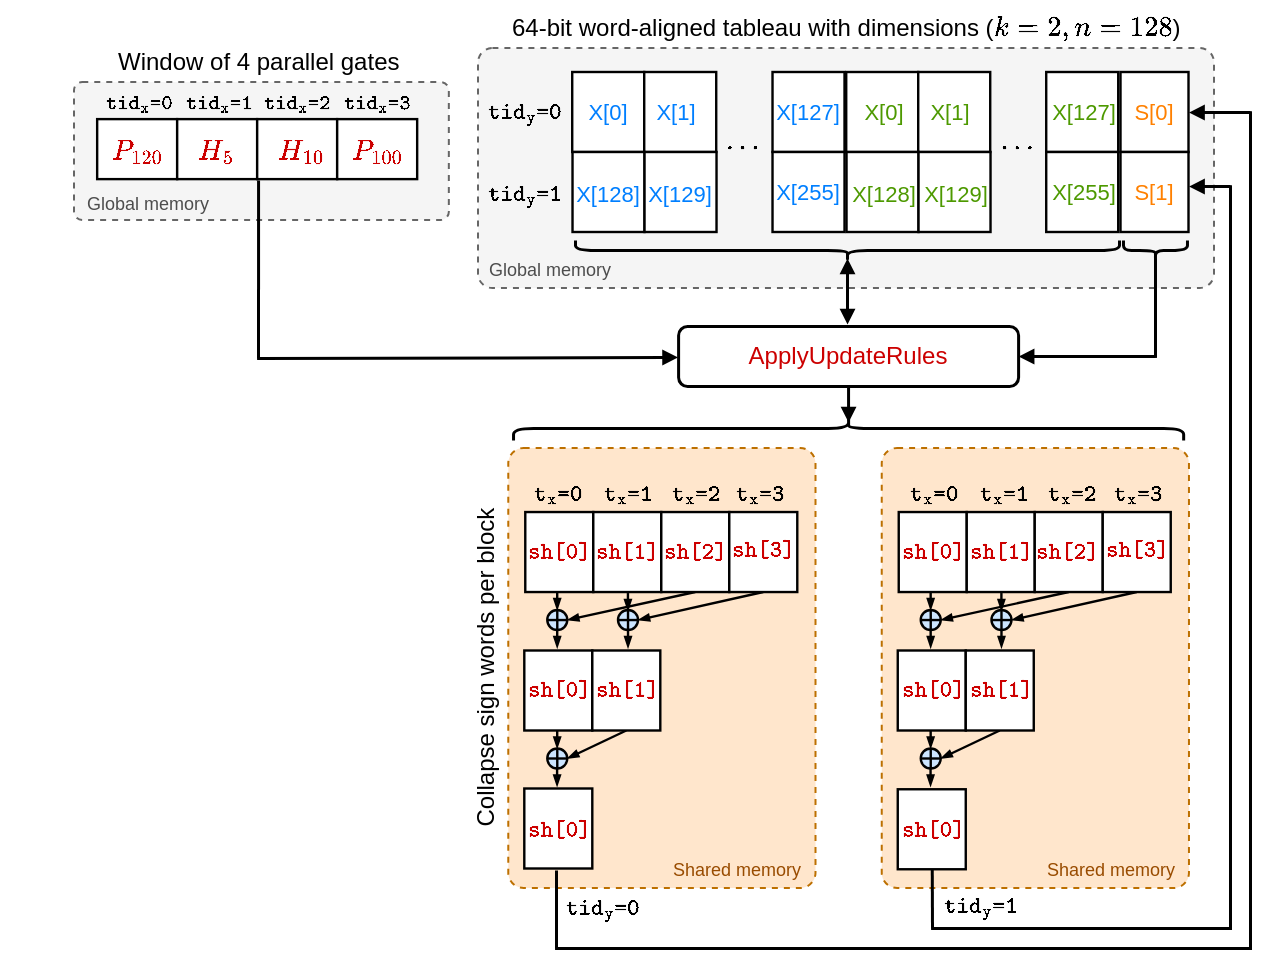 <mxfile version="24.4.0" type="device">
  <diagram name="Page-1" id="bZBsJEEv_NVjQFhtzkVJ">
    <mxGraphModel dx="1833" dy="455" grid="1" gridSize="10" guides="1" tooltips="1" connect="1" arrows="1" fold="1" page="1" pageScale="1" pageWidth="850" pageHeight="1100" math="1" shadow="0">
      <root>
        <mxCell id="0" />
        <mxCell id="1" parent="0" />
        <mxCell id="4g6r8dvRK6a94_yx4DHO-162" value="" style="rounded=1;whiteSpace=wrap;html=1;arcSize=5;dashed=1;fillColor=#ffe6cc;strokeColor=#BD7000;strokeWidth=1;movable=1;resizable=1;rotatable=1;deletable=1;editable=1;locked=0;connectable=1;" parent="1" vertex="1">
          <mxGeometry x="-530.86" y="300" width="153.61" height="220" as="geometry" />
        </mxCell>
        <mxCell id="KUyBQeICQTxNZvnN68rY-343" value="" style="rounded=1;whiteSpace=wrap;html=1;arcSize=5;dashed=1;fillColor=#ffe6cc;strokeColor=#BD7000;strokeWidth=1;movable=1;resizable=1;rotatable=1;deletable=1;editable=1;locked=0;connectable=1;" parent="1" vertex="1">
          <mxGeometry x="-344.13" y="300" width="153.61" height="220" as="geometry" />
        </mxCell>
        <mxCell id="4g6r8dvRK6a94_yx4DHO-145" value="" style="rounded=1;whiteSpace=wrap;html=1;arcSize=6;dashed=1;fillColor=#f5f5f5;fontColor=#333333;strokeColor=#666666;strokeWidth=1;movable=1;resizable=1;rotatable=1;deletable=1;editable=1;locked=0;connectable=1;" parent="1" vertex="1">
          <mxGeometry x="-546" y="100" width="368" height="120" as="geometry" />
        </mxCell>
        <mxCell id="4g6r8dvRK6a94_yx4DHO-34" value="" style="rounded=0;whiteSpace=wrap;html=1;direction=south;strokeWidth=1.2;" parent="1" vertex="1">
          <mxGeometry x="-224.75" y="112.0" width="34" height="40" as="geometry" />
        </mxCell>
        <mxCell id="4g6r8dvRK6a94_yx4DHO-36" value="" style="rounded=0;whiteSpace=wrap;html=1;direction=south;movable=1;resizable=1;rotatable=1;deletable=1;editable=1;locked=0;connectable=1;strokeWidth=1.2;" parent="1" vertex="1">
          <mxGeometry x="-498.89" y="112" width="36" height="40" as="geometry" />
        </mxCell>
        <mxCell id="4g6r8dvRK6a94_yx4DHO-38" value="" style="rounded=0;whiteSpace=wrap;html=1;direction=south;movable=1;resizable=1;rotatable=1;deletable=1;editable=1;locked=0;connectable=1;strokeWidth=1.2;" parent="1" vertex="1">
          <mxGeometry x="-462.89" y="112" width="36" height="40" as="geometry" />
        </mxCell>
        <mxCell id="4g6r8dvRK6a94_yx4DHO-50" value="" style="rounded=0;whiteSpace=wrap;html=1;direction=south;movable=1;resizable=1;rotatable=1;deletable=1;editable=1;locked=0;connectable=1;strokeWidth=1.2;" parent="1" vertex="1">
          <mxGeometry x="-398.74" y="112" width="36" height="40" as="geometry" />
        </mxCell>
        <mxCell id="4g6r8dvRK6a94_yx4DHO-108" value="" style="endArrow=blockThin;html=1;rounded=0;exitX=1;exitY=0.5;exitDx=0;exitDy=0;endSize=3;entryX=1;entryY=0.5;entryDx=0;entryDy=0;endFill=1;strokeWidth=1.2;" parent="1" source="KUyBQeICQTxNZvnN68rY-333" target="4g6r8dvRK6a94_yx4DHO-110" edge="1">
          <mxGeometry width="50" height="50" relative="1" as="geometry">
            <mxPoint x="-419.985" y="372.02" as="sourcePoint" />
            <mxPoint x="-504.86" y="390.02" as="targetPoint" />
          </mxGeometry>
        </mxCell>
        <mxCell id="4g6r8dvRK6a94_yx4DHO-110" value="" style="shape=orEllipse;perimeter=ellipsePerimeter;whiteSpace=wrap;html=1;backgroundOutline=1;fontColor=#666666;fillColor=#CCE5FF;strokeWidth=1.2;" parent="1" vertex="1">
          <mxGeometry x="-511.36" y="381.02" width="10" height="10" as="geometry" />
        </mxCell>
        <mxCell id="4g6r8dvRK6a94_yx4DHO-118" value="&lt;span style=&quot;color: rgb(0, 0, 0); font-family: Helvetica; font-size: 12px; font-style: normal; font-variant-ligatures: normal; font-variant-caps: normal; letter-spacing: normal; orphans: 2; text-align: center; text-indent: 0px; text-transform: none; widows: 2; word-spacing: 0px; -webkit-text-stroke-width: 0px; white-space: normal; text-decoration-thickness: initial; text-decoration-style: initial; text-decoration-color: initial; float: none; display: inline !important;&quot;&gt;64-bit word-aligned tableau with dimensions (\(k = 2, n = 128\))&lt;/span&gt;" style="text;whiteSpace=wrap;html=1;fontSize=12;fontStyle=0;fillColor=none;labelBackgroundColor=none;" parent="1" vertex="1">
          <mxGeometry x="-530.86" y="76" width="350.86" height="24" as="geometry" />
        </mxCell>
        <mxCell id="4g6r8dvRK6a94_yx4DHO-143" value="" style="endArrow=block;html=1;rounded=0;entryX=0.5;entryY=0;entryDx=0;entryDy=0;exitX=1;exitY=1;exitDx=0;exitDy=0;startArrow=block;startFill=1;strokeWidth=1.5;endSize=4;startSize=4;endFill=1;strokeColor=#000000;" parent="1" edge="1">
          <mxGeometry width="50" height="50" relative="1" as="geometry">
            <mxPoint x="-361.49" y="205" as="sourcePoint" />
            <mxPoint x="-361.49" y="238" as="targetPoint" />
          </mxGeometry>
        </mxCell>
        <mxCell id="4g6r8dvRK6a94_yx4DHO-155" value="" style="rounded=1;whiteSpace=wrap;html=1;arcSize=6;dashed=1;fillColor=#f5f5f5;fontColor=#333333;strokeColor=#666666;strokeWidth=1;movable=1;resizable=1;rotatable=1;deletable=1;editable=1;locked=0;connectable=1;" parent="1" vertex="1">
          <mxGeometry x="-748" y="117" width="187.42" height="69" as="geometry" />
        </mxCell>
        <mxCell id="4g6r8dvRK6a94_yx4DHO-156" value="" style="endArrow=block;html=1;rounded=0;entryX=0;entryY=0.5;entryDx=0;entryDy=0;strokeWidth=1.5;endSize=4;startSize=4;endFill=1;strokeColor=#000000;" parent="1" edge="1">
          <mxGeometry width="50" height="50" relative="1" as="geometry">
            <mxPoint x="-656.7" y="255" as="sourcePoint" />
            <mxPoint x="-446.2" y="254.5" as="targetPoint" />
          </mxGeometry>
        </mxCell>
        <mxCell id="4g6r8dvRK6a94_yx4DHO-163" value="" style="endArrow=block;html=1;rounded=0;strokeWidth=1.5;endSize=4;strokeColor=#000000;startSize=4;endFill=1;" parent="1" edge="1">
          <mxGeometry width="50" height="50" relative="1" as="geometry">
            <mxPoint x="-360.97" y="269" as="sourcePoint" />
            <mxPoint x="-360.97" y="287" as="targetPoint" />
          </mxGeometry>
        </mxCell>
        <mxCell id="4g6r8dvRK6a94_yx4DHO-165" value="" style="endArrow=blockThin;html=1;rounded=0;exitX=1;exitY=0.5;exitDx=0;exitDy=0;endSize=3;entryX=1;entryY=0.5;entryDx=0;entryDy=0;endFill=1;strokeWidth=1.2;" parent="1" source="KUyBQeICQTxNZvnN68rY-334" target="4g6r8dvRK6a94_yx4DHO-166" edge="1">
          <mxGeometry width="50" height="50" relative="1" as="geometry">
            <mxPoint x="-384.74" y="372.02" as="sourcePoint" />
            <mxPoint x="-469.49" y="390.02" as="targetPoint" />
          </mxGeometry>
        </mxCell>
        <mxCell id="4g6r8dvRK6a94_yx4DHO-166" value="" style="shape=orEllipse;perimeter=ellipsePerimeter;whiteSpace=wrap;html=1;backgroundOutline=1;fillColor=#CCE5FF;strokeWidth=1.2;" parent="1" vertex="1">
          <mxGeometry x="-475.99" y="381.02" width="10" height="10" as="geometry" />
        </mxCell>
        <mxCell id="4g6r8dvRK6a94_yx4DHO-179" value="" style="endArrow=blockThin;html=1;rounded=0;exitX=0.5;exitY=1;exitDx=0;exitDy=0;endSize=3;endFill=1;strokeWidth=1.2;" parent="1" edge="1">
          <mxGeometry width="50" height="50" relative="1" as="geometry">
            <mxPoint x="-506.4" y="391.02" as="sourcePoint" />
            <mxPoint x="-506.4" y="400.02" as="targetPoint" />
          </mxGeometry>
        </mxCell>
        <mxCell id="4g6r8dvRK6a94_yx4DHO-180" value="" style="endArrow=blockThin;html=1;rounded=0;exitX=0.5;exitY=1;exitDx=0;exitDy=0;endSize=3;endFill=1;strokeWidth=1.2;" parent="1" edge="1">
          <mxGeometry width="50" height="50" relative="1" as="geometry">
            <mxPoint x="-470.99" y="391.02" as="sourcePoint" />
            <mxPoint x="-470.99" y="400.02" as="targetPoint" />
          </mxGeometry>
        </mxCell>
        <mxCell id="4g6r8dvRK6a94_yx4DHO-184" value="" style="endArrow=blockThin;html=1;rounded=0;exitX=0.5;exitY=1;exitDx=0;exitDy=0;endSize=3;endFill=1;strokeWidth=1.2;" parent="1" edge="1">
          <mxGeometry width="50" height="50" relative="1" as="geometry">
            <mxPoint x="-506.4" y="372.02" as="sourcePoint" />
            <mxPoint x="-506.4" y="381.02" as="targetPoint" />
          </mxGeometry>
        </mxCell>
        <mxCell id="4g6r8dvRK6a94_yx4DHO-185" value="" style="endArrow=blockThin;html=1;rounded=0;exitX=0.5;exitY=1;exitDx=0;exitDy=0;endSize=3;endFill=1;strokeWidth=1.2;" parent="1" edge="1">
          <mxGeometry width="50" height="50" relative="1" as="geometry">
            <mxPoint x="-471.03" y="372.52" as="sourcePoint" />
            <mxPoint x="-471.03" y="381.52" as="targetPoint" />
          </mxGeometry>
        </mxCell>
        <mxCell id="4g6r8dvRK6a94_yx4DHO-186" value="" style="endArrow=blockThin;html=1;rounded=0;exitX=0.5;exitY=1;exitDx=0;exitDy=0;endSize=3;endFill=1;strokeWidth=1.2;" parent="1" edge="1">
          <mxGeometry width="50" height="50" relative="1" as="geometry">
            <mxPoint x="-506.4" y="441.25" as="sourcePoint" />
            <mxPoint x="-506.4" y="450.25" as="targetPoint" />
          </mxGeometry>
        </mxCell>
        <mxCell id="4g6r8dvRK6a94_yx4DHO-187" value="" style="shape=orEllipse;perimeter=ellipsePerimeter;whiteSpace=wrap;html=1;backgroundOutline=1;fontColor=#666666;fillColor=#CCE5FF;strokeWidth=1.2;" parent="1" vertex="1">
          <mxGeometry x="-511.36" y="450.25" width="10" height="10" as="geometry" />
        </mxCell>
        <mxCell id="4g6r8dvRK6a94_yx4DHO-189" value="" style="endArrow=blockThin;html=1;rounded=0;exitX=1;exitY=0.5;exitDx=0;exitDy=0;endSize=3;entryX=1;entryY=0.5;entryDx=0;entryDy=0;endFill=1;strokeWidth=1.2;" parent="1" source="KUyBQeICQTxNZvnN68rY-338" target="4g6r8dvRK6a94_yx4DHO-187" edge="1">
          <mxGeometry width="50" height="50" relative="1" as="geometry">
            <mxPoint x="-462.86" y="441.25" as="sourcePoint" />
            <mxPoint x="-464.15" y="450.75" as="targetPoint" />
          </mxGeometry>
        </mxCell>
        <mxCell id="4g6r8dvRK6a94_yx4DHO-192" value="" style="endArrow=blockThin;html=1;rounded=0;exitX=0.5;exitY=1;exitDx=0;exitDy=0;endSize=3;endFill=1;strokeWidth=1.2;" parent="1" edge="1">
          <mxGeometry width="50" height="50" relative="1" as="geometry">
            <mxPoint x="-506.45" y="460.25" as="sourcePoint" />
            <mxPoint x="-506.45" y="469.25" as="targetPoint" />
          </mxGeometry>
        </mxCell>
        <mxCell id="4g6r8dvRK6a94_yx4DHO-197" value="" style="endArrow=none;html=1;rounded=0;strokeWidth=1.5;endSize=3;strokeColor=#000000;endFill=0;" parent="1" edge="1">
          <mxGeometry width="50" height="50" relative="1" as="geometry">
            <mxPoint x="-207.5" y="205" as="sourcePoint" />
            <mxPoint x="-207.5" y="254.7" as="targetPoint" />
          </mxGeometry>
        </mxCell>
        <mxCell id="4g6r8dvRK6a94_yx4DHO-201" value="" style="endArrow=block;html=1;rounded=0;entryX=1;entryY=0.5;entryDx=0;entryDy=0;strokeWidth=1.5;endSize=4;startSize=4;endFill=1;strokeColor=#000000;" parent="1" target="4g6r8dvRK6a94_yx4DHO-84" edge="1">
          <mxGeometry width="50" height="50" relative="1" as="geometry">
            <mxPoint x="-207.5" y="254" as="sourcePoint" />
            <mxPoint x="-181.2" y="260.13" as="targetPoint" />
          </mxGeometry>
        </mxCell>
        <mxCell id="4g6r8dvRK6a94_yx4DHO-205" value="&lt;span style=&quot;color: rgb(0, 0, 0); font-family: Helvetica; font-size: 12px; font-style: normal; font-variant-ligatures: normal; font-variant-caps: normal; letter-spacing: normal; orphans: 2; text-align: center; text-indent: 0px; text-transform: none; widows: 2; word-spacing: 0px; -webkit-text-stroke-width: 0px; white-space: normal; text-decoration-thickness: initial; text-decoration-style: initial; text-decoration-color: initial; float: none; display: inline !important;&quot;&gt;Window of 4 parallel gates&lt;/span&gt;" style="text;whiteSpace=wrap;html=1;fontSize=12;fontStyle=0;fillColor=none;" parent="1" vertex="1">
          <mxGeometry x="-727.92" y="93" width="151.5" height="24" as="geometry" />
        </mxCell>
        <mxCell id="4g6r8dvRK6a94_yx4DHO-207" value="" style="endArrow=none;html=1;rounded=0;strokeWidth=1.5;endSize=3;strokeColor=#000000;endFill=0;" parent="1" edge="1">
          <mxGeometry width="50" height="50" relative="1" as="geometry">
            <mxPoint x="-655.96" y="166" as="sourcePoint" />
            <mxPoint x="-656" y="255" as="targetPoint" />
          </mxGeometry>
        </mxCell>
        <mxCell id="4g6r8dvRK6a94_yx4DHO-208" value="&lt;span style=&quot;color: rgb(0, 0, 0); font-family: Helvetica; font-size: 12px; font-style: normal; font-variant-ligatures: normal; font-variant-caps: normal; letter-spacing: normal; orphans: 2; text-align: center; text-indent: 0px; text-transform: none; widows: 2; word-spacing: 0px; -webkit-text-stroke-width: 0px; white-space: normal; text-decoration-thickness: initial; text-decoration-style: initial; text-decoration-color: initial; float: none; display: inline !important;&quot;&gt;Collapse sign words per block&lt;/span&gt;" style="text;whiteSpace=wrap;html=1;fontSize=12;fontStyle=0;rotation=-90;fillColor=none;labelBackgroundColor=none;" parent="1" vertex="1">
          <mxGeometry x="-617.96" y="391.02" width="162.2" height="39" as="geometry" />
        </mxCell>
        <mxCell id="4g6r8dvRK6a94_yx4DHO-84" value="ApplyUpdateRules" style="rounded=1;whiteSpace=wrap;html=1;fillColor=none;strokeColor=#000000;strokeWidth=1.5;fontColor=#CC0000;gradientColor=none;" parent="1" vertex="1">
          <mxGeometry x="-445.95" y="239" width="170" height="30" as="geometry" />
        </mxCell>
        <mxCell id="KUyBQeICQTxNZvnN68rY-236" value="" style="shape=curlyBracket;whiteSpace=wrap;html=1;rounded=1;flipH=1;labelPosition=right;verticalLabelPosition=middle;align=left;verticalAlign=middle;rotation=90;strokeWidth=1.5;" parent="1" vertex="1">
          <mxGeometry x="-366.5" y="64.99" width="10" height="272" as="geometry" />
        </mxCell>
        <mxCell id="KUyBQeICQTxNZvnN68rY-237" value="" style="shape=curlyBracket;whiteSpace=wrap;html=1;rounded=1;flipH=1;labelPosition=right;verticalLabelPosition=middle;align=left;verticalAlign=middle;rotation=90;strokeWidth=1.5;" parent="1" vertex="1">
          <mxGeometry x="-212.51" y="185" width="10" height="32" as="geometry" />
        </mxCell>
        <mxCell id="KUyBQeICQTxNZvnN68rY-239" value="" style="shape=curlyBracket;whiteSpace=wrap;html=1;rounded=1;flipH=1;labelPosition=right;verticalLabelPosition=middle;align=left;verticalAlign=middle;rotation=-90;strokeWidth=1.5;" parent="1" vertex="1">
          <mxGeometry x="-366.89" y="122.5" width="11.88" height="335.06" as="geometry" />
        </mxCell>
        <mxCell id="KUyBQeICQTxNZvnN68rY-245" value="" style="endArrow=none;html=1;rounded=0;strokeWidth=1.5;endSize=4;strokeColor=#000000;startSize=4;endFill=0;" parent="1" edge="1">
          <mxGeometry width="50" height="50" relative="1" as="geometry">
            <mxPoint x="-507.0" y="511" as="sourcePoint" />
            <mxPoint x="-507" y="550" as="targetPoint" />
          </mxGeometry>
        </mxCell>
        <mxCell id="KUyBQeICQTxNZvnN68rY-248" value="" style="rounded=0;whiteSpace=wrap;html=1;direction=south;fillColor=#FFFFFF;strokeColor=#000000;strokeWidth=1.2;" parent="1" vertex="1">
          <mxGeometry x="-736.42" y="135.56" width="40" height="30" as="geometry" />
        </mxCell>
        <mxCell id="KUyBQeICQTxNZvnN68rY-249" value="$$P_{120}$$" style="text;html=1;align=center;verticalAlign=middle;whiteSpace=wrap;rounded=0;direction=south;fillColor=none;movable=1;resizable=1;rotatable=1;deletable=1;editable=1;locked=0;connectable=1;fontColor=#CC0000;" parent="1" vertex="1">
          <mxGeometry x="-726.05" y="141.81" width="19.25" height="17.5" as="geometry" />
        </mxCell>
        <mxCell id="KUyBQeICQTxNZvnN68rY-264" value="" style="rounded=0;whiteSpace=wrap;html=1;direction=south;movable=1;resizable=1;rotatable=1;deletable=1;editable=1;locked=0;connectable=1;strokeWidth=1.2;" parent="1" vertex="1">
          <mxGeometry x="-361.89" y="112" width="36" height="40" as="geometry" />
        </mxCell>
        <mxCell id="KUyBQeICQTxNZvnN68rY-265" value="" style="rounded=0;whiteSpace=wrap;html=1;direction=south;movable=1;resizable=1;rotatable=1;deletable=1;editable=1;locked=0;connectable=1;strokeWidth=1.2;" parent="1" vertex="1">
          <mxGeometry x="-325.89" y="112" width="36" height="40" as="geometry" />
        </mxCell>
        <mxCell id="KUyBQeICQTxNZvnN68rY-267" value="" style="rounded=0;whiteSpace=wrap;html=1;direction=south;movable=1;resizable=1;rotatable=1;deletable=1;editable=1;locked=0;connectable=1;strokeWidth=1.2;" parent="1" vertex="1">
          <mxGeometry x="-261.89" y="112" width="36" height="40" as="geometry" />
        </mxCell>
        <mxCell id="4g6r8dvRK6a94_yx4DHO-35" value="S[0]" style="text;html=1;align=center;verticalAlign=middle;whiteSpace=wrap;rounded=0;fontColor=#FF8000;direction=south;movable=1;resizable=1;rotatable=1;deletable=1;editable=1;locked=0;connectable=1;fontSize=11;fontStyle=0" parent="1" vertex="1">
          <mxGeometry x="-218.91" y="125.37" width="22.33" height="13.25" as="geometry" />
        </mxCell>
        <mxCell id="4g6r8dvRK6a94_yx4DHO-37" value="X[0]" style="text;html=1;align=center;verticalAlign=middle;whiteSpace=wrap;rounded=0;fontColor=#007FFF;direction=south;movable=1;resizable=1;rotatable=1;deletable=1;editable=1;locked=0;connectable=1;fontSize=11;fontStyle=0" parent="1" vertex="1">
          <mxGeometry x="-493.9" y="124.63" width="26.03" height="15.52" as="geometry" />
        </mxCell>
        <mxCell id="4g6r8dvRK6a94_yx4DHO-39" value="X[1]" style="text;html=1;align=center;verticalAlign=middle;whiteSpace=wrap;rounded=0;fontColor=#007FFF;direction=south;movable=1;resizable=1;rotatable=1;deletable=1;editable=1;locked=0;connectable=1;fontSize=11;fontStyle=0" parent="1" vertex="1">
          <mxGeometry x="-461.06" y="123.47" width="27.88" height="17.05" as="geometry" />
        </mxCell>
        <mxCell id="4g6r8dvRK6a94_yx4DHO-51" value="X[127]" style="text;html=1;align=center;verticalAlign=middle;whiteSpace=wrap;rounded=0;fontColor=#007FFF;direction=south;movable=1;resizable=1;rotatable=1;deletable=1;editable=1;locked=0;connectable=1;fontSize=11;fontStyle=0" parent="1" vertex="1">
          <mxGeometry x="-392.76" y="123.86" width="24.02" height="17.05" as="geometry" />
        </mxCell>
        <mxCell id="KUyBQeICQTxNZvnN68rY-313" value="" style="rounded=0;whiteSpace=wrap;html=1;direction=south;strokeWidth=1.2;" parent="1" vertex="1">
          <mxGeometry x="-224.75" y="152.0" width="34" height="40" as="geometry" />
        </mxCell>
        <mxCell id="KUyBQeICQTxNZvnN68rY-314" value="" style="rounded=0;whiteSpace=wrap;html=1;direction=south;movable=1;resizable=1;rotatable=1;deletable=1;editable=1;locked=0;connectable=1;strokeWidth=1.2;" parent="1" vertex="1">
          <mxGeometry x="-498.74" y="152" width="36" height="40" as="geometry" />
        </mxCell>
        <mxCell id="KUyBQeICQTxNZvnN68rY-315" value="" style="rounded=0;whiteSpace=wrap;html=1;direction=south;movable=1;resizable=1;rotatable=1;deletable=1;editable=1;locked=0;connectable=1;strokeWidth=1.2;" parent="1" vertex="1">
          <mxGeometry x="-462.74" y="152" width="36" height="40" as="geometry" />
        </mxCell>
        <mxCell id="KUyBQeICQTxNZvnN68rY-317" value="" style="rounded=0;whiteSpace=wrap;html=1;direction=south;movable=1;resizable=1;rotatable=1;deletable=1;editable=1;locked=0;connectable=1;strokeWidth=1.2;" parent="1" vertex="1">
          <mxGeometry x="-398.74" y="152" width="36" height="40" as="geometry" />
        </mxCell>
        <mxCell id="KUyBQeICQTxNZvnN68rY-318" value="" style="rounded=0;whiteSpace=wrap;html=1;direction=south;movable=1;resizable=1;rotatable=1;deletable=1;editable=1;locked=0;connectable=1;strokeWidth=1.2;" parent="1" vertex="1">
          <mxGeometry x="-361.74" y="152" width="36" height="40" as="geometry" />
        </mxCell>
        <mxCell id="KUyBQeICQTxNZvnN68rY-319" value="" style="rounded=0;whiteSpace=wrap;html=1;direction=south;movable=1;resizable=1;rotatable=1;deletable=1;editable=1;locked=0;connectable=1;strokeWidth=1.2;" parent="1" vertex="1">
          <mxGeometry x="-325.74" y="152" width="36" height="40" as="geometry" />
        </mxCell>
        <mxCell id="KUyBQeICQTxNZvnN68rY-321" value="" style="rounded=0;whiteSpace=wrap;html=1;direction=south;movable=1;resizable=1;rotatable=1;deletable=1;editable=1;locked=0;connectable=1;strokeWidth=1.2;" parent="1" vertex="1">
          <mxGeometry x="-261.89" y="152" width="36" height="40" as="geometry" />
        </mxCell>
        <mxCell id="KUyBQeICQTxNZvnN68rY-322" value="S[1]" style="text;html=1;align=center;verticalAlign=middle;whiteSpace=wrap;rounded=0;fontColor=#FF8000;direction=south;movable=1;resizable=1;rotatable=1;deletable=1;editable=1;locked=0;connectable=1;fontSize=11;fontStyle=0" parent="1" vertex="1">
          <mxGeometry x="-218.67" y="165.23" width="22.33" height="13.25" as="geometry" />
        </mxCell>
        <mxCell id="KUyBQeICQTxNZvnN68rY-323" value="X[128]" style="text;html=1;align=center;verticalAlign=middle;whiteSpace=wrap;rounded=0;fontColor=#007FFF;direction=south;movable=1;resizable=1;rotatable=1;deletable=1;editable=1;locked=0;connectable=1;fontSize=11;fontStyle=0" parent="1" vertex="1">
          <mxGeometry x="-494.04" y="165.72" width="26.03" height="15.52" as="geometry" />
        </mxCell>
        <mxCell id="KUyBQeICQTxNZvnN68rY-324" value="X[129]" style="text;html=1;align=center;verticalAlign=middle;whiteSpace=wrap;rounded=0;fontColor=#007FFF;direction=south;movable=1;resizable=1;rotatable=1;deletable=1;editable=1;locked=0;connectable=1;fontSize=11;fontStyle=0" parent="1" vertex="1">
          <mxGeometry x="-458.81" y="164.56" width="27.88" height="17.05" as="geometry" />
        </mxCell>
        <mxCell id="KUyBQeICQTxNZvnN68rY-328" value="X[255]" style="text;html=1;align=center;verticalAlign=middle;whiteSpace=wrap;rounded=0;fontColor=#007FFF;direction=south;movable=1;resizable=1;rotatable=1;deletable=1;editable=1;locked=0;connectable=1;fontSize=11;fontStyle=0" parent="1" vertex="1">
          <mxGeometry x="-392.52" y="163.47" width="24.02" height="17.05" as="geometry" />
        </mxCell>
        <mxCell id="KUyBQeICQTxNZvnN68rY-331" value="" style="rounded=0;whiteSpace=wrap;html=1;direction=south;movable=1;resizable=1;rotatable=1;deletable=1;editable=1;locked=0;connectable=1;strokeWidth=1.2;" parent="1" vertex="1">
          <mxGeometry x="-522.36" y="332.02" width="34" height="40" as="geometry" />
        </mxCell>
        <mxCell id="KUyBQeICQTxNZvnN68rY-332" value="" style="rounded=0;whiteSpace=wrap;html=1;direction=south;movable=1;resizable=1;rotatable=1;deletable=1;editable=1;locked=0;connectable=1;strokeWidth=1.2;" parent="1" vertex="1">
          <mxGeometry x="-488.36" y="332.02" width="34" height="40" as="geometry" />
        </mxCell>
        <mxCell id="KUyBQeICQTxNZvnN68rY-333" value="" style="rounded=0;whiteSpace=wrap;html=1;direction=south;movable=1;resizable=1;rotatable=1;deletable=1;editable=1;locked=0;connectable=1;strokeWidth=1.2;" parent="1" vertex="1">
          <mxGeometry x="-454.36" y="332.02" width="34" height="40" as="geometry" />
        </mxCell>
        <mxCell id="KUyBQeICQTxNZvnN68rY-334" value="" style="rounded=0;whiteSpace=wrap;html=1;direction=south;movable=1;resizable=1;rotatable=1;deletable=1;editable=1;locked=0;connectable=1;strokeWidth=1.2;" parent="1" vertex="1">
          <mxGeometry x="-420.36" y="332.02" width="34" height="40" as="geometry" />
        </mxCell>
        <mxCell id="4g6r8dvRK6a94_yx4DHO-99" value="$$\texttt{sh[0]}$$" style="text;html=1;align=center;verticalAlign=middle;whiteSpace=wrap;rounded=0;direction=south;fillColor=none;movable=1;resizable=1;rotatable=1;deletable=1;editable=1;locked=0;connectable=1;fontColor=#CC0000;fontSize=10;" parent="1" vertex="1">
          <mxGeometry x="-519.69" y="344.26" width="30.02" height="15.74" as="geometry" />
        </mxCell>
        <mxCell id="KUyBQeICQTxNZvnN68rY-337" value="" style="rounded=0;whiteSpace=wrap;html=1;direction=south;movable=1;resizable=1;rotatable=1;deletable=1;editable=1;locked=0;connectable=1;strokeWidth=1.2;" parent="1" vertex="1">
          <mxGeometry x="-522.85" y="401.25" width="34" height="40" as="geometry" />
        </mxCell>
        <mxCell id="KUyBQeICQTxNZvnN68rY-338" value="" style="rounded=0;whiteSpace=wrap;html=1;direction=south;movable=1;resizable=1;rotatable=1;deletable=1;editable=1;locked=0;connectable=1;strokeWidth=1.2;" parent="1" vertex="1">
          <mxGeometry x="-488.85" y="401.25" width="34" height="40" as="geometry" />
        </mxCell>
        <mxCell id="KUyBQeICQTxNZvnN68rY-341" value="" style="rounded=0;whiteSpace=wrap;html=1;direction=south;movable=1;resizable=1;rotatable=1;deletable=1;editable=1;locked=0;connectable=1;strokeWidth=1.2;" parent="1" vertex="1">
          <mxGeometry x="-522.85" y="470.25" width="34" height="40" as="geometry" />
        </mxCell>
        <mxCell id="KUyBQeICQTxNZvnN68rY-344" value="" style="endArrow=blockThin;html=1;rounded=0;exitX=1;exitY=0.5;exitDx=0;exitDy=0;endSize=3;entryX=1;entryY=0.5;entryDx=0;entryDy=0;endFill=1;strokeWidth=1.2;" parent="1" source="KUyBQeICQTxNZvnN68rY-361" target="KUyBQeICQTxNZvnN68rY-345" edge="1">
          <mxGeometry width="50" height="50" relative="1" as="geometry">
            <mxPoint x="-233.255" y="372.02" as="sourcePoint" />
            <mxPoint x="-318.13" y="390.02" as="targetPoint" />
          </mxGeometry>
        </mxCell>
        <mxCell id="KUyBQeICQTxNZvnN68rY-345" value="" style="shape=orEllipse;perimeter=ellipsePerimeter;whiteSpace=wrap;html=1;backgroundOutline=1;fontColor=#666666;fillColor=#CCE5FF;strokeWidth=1.2;" parent="1" vertex="1">
          <mxGeometry x="-324.63" y="381.02" width="10" height="10" as="geometry" />
        </mxCell>
        <mxCell id="KUyBQeICQTxNZvnN68rY-346" value="" style="endArrow=blockThin;html=1;rounded=0;exitX=1;exitY=0.5;exitDx=0;exitDy=0;endSize=3;entryX=1;entryY=0.5;entryDx=0;entryDy=0;endFill=1;strokeWidth=1.2;" parent="1" source="KUyBQeICQTxNZvnN68rY-362" target="KUyBQeICQTxNZvnN68rY-347" edge="1">
          <mxGeometry width="50" height="50" relative="1" as="geometry">
            <mxPoint x="-198.01" y="372.02" as="sourcePoint" />
            <mxPoint x="-282.76" y="390.02" as="targetPoint" />
          </mxGeometry>
        </mxCell>
        <mxCell id="KUyBQeICQTxNZvnN68rY-347" value="" style="shape=orEllipse;perimeter=ellipsePerimeter;whiteSpace=wrap;html=1;backgroundOutline=1;fillColor=#CCE5FF;strokeWidth=1.2;" parent="1" vertex="1">
          <mxGeometry x="-289.26" y="381.02" width="10" height="10" as="geometry" />
        </mxCell>
        <mxCell id="KUyBQeICQTxNZvnN68rY-348" value="" style="endArrow=blockThin;html=1;rounded=0;exitX=0.5;exitY=1;exitDx=0;exitDy=0;endSize=3;endFill=1;strokeWidth=1.2;" parent="1" edge="1">
          <mxGeometry width="50" height="50" relative="1" as="geometry">
            <mxPoint x="-319.67" y="391.02" as="sourcePoint" />
            <mxPoint x="-319.67" y="400.02" as="targetPoint" />
          </mxGeometry>
        </mxCell>
        <mxCell id="KUyBQeICQTxNZvnN68rY-349" value="" style="endArrow=blockThin;html=1;rounded=0;exitX=0.5;exitY=1;exitDx=0;exitDy=0;endSize=3;endFill=1;strokeWidth=1.2;" parent="1" edge="1">
          <mxGeometry width="50" height="50" relative="1" as="geometry">
            <mxPoint x="-284.26" y="391.02" as="sourcePoint" />
            <mxPoint x="-284.26" y="400.02" as="targetPoint" />
          </mxGeometry>
        </mxCell>
        <mxCell id="KUyBQeICQTxNZvnN68rY-350" value="" style="endArrow=blockThin;html=1;rounded=0;exitX=0.5;exitY=1;exitDx=0;exitDy=0;endSize=3;endFill=1;strokeWidth=1.2;" parent="1" edge="1">
          <mxGeometry width="50" height="50" relative="1" as="geometry">
            <mxPoint x="-319.67" y="372.02" as="sourcePoint" />
            <mxPoint x="-319.67" y="381.02" as="targetPoint" />
          </mxGeometry>
        </mxCell>
        <mxCell id="KUyBQeICQTxNZvnN68rY-351" value="" style="endArrow=blockThin;html=1;rounded=0;exitX=0.5;exitY=1;exitDx=0;exitDy=0;endSize=3;endFill=1;strokeWidth=1.2;" parent="1" edge="1">
          <mxGeometry width="50" height="50" relative="1" as="geometry">
            <mxPoint x="-284.3" y="372.52" as="sourcePoint" />
            <mxPoint x="-284.3" y="381.52" as="targetPoint" />
          </mxGeometry>
        </mxCell>
        <mxCell id="KUyBQeICQTxNZvnN68rY-352" value="" style="endArrow=blockThin;html=1;rounded=0;exitX=0.5;exitY=1;exitDx=0;exitDy=0;endSize=3;endFill=1;strokeWidth=1.2;" parent="1" edge="1">
          <mxGeometry width="50" height="50" relative="1" as="geometry">
            <mxPoint x="-319.67" y="441.25" as="sourcePoint" />
            <mxPoint x="-319.67" y="450.25" as="targetPoint" />
          </mxGeometry>
        </mxCell>
        <mxCell id="KUyBQeICQTxNZvnN68rY-353" value="" style="shape=orEllipse;perimeter=ellipsePerimeter;whiteSpace=wrap;html=1;backgroundOutline=1;fontColor=#666666;fillColor=#CCE5FF;strokeWidth=1.2;" parent="1" vertex="1">
          <mxGeometry x="-324.63" y="450.25" width="10" height="10" as="geometry" />
        </mxCell>
        <mxCell id="KUyBQeICQTxNZvnN68rY-354" value="" style="endArrow=blockThin;html=1;rounded=0;exitX=1;exitY=0.5;exitDx=0;exitDy=0;endSize=3;entryX=1;entryY=0.5;entryDx=0;entryDy=0;endFill=1;strokeWidth=1.2;" parent="1" source="KUyBQeICQTxNZvnN68rY-368" target="KUyBQeICQTxNZvnN68rY-353" edge="1">
          <mxGeometry width="50" height="50" relative="1" as="geometry">
            <mxPoint x="-276.13" y="441.25" as="sourcePoint" />
            <mxPoint x="-277.42" y="450.75" as="targetPoint" />
          </mxGeometry>
        </mxCell>
        <mxCell id="KUyBQeICQTxNZvnN68rY-355" value="" style="endArrow=blockThin;html=1;rounded=0;exitX=0.5;exitY=1;exitDx=0;exitDy=0;endSize=3;endFill=1;strokeWidth=1.2;" parent="1" edge="1">
          <mxGeometry width="50" height="50" relative="1" as="geometry">
            <mxPoint x="-319.72" y="460.25" as="sourcePoint" />
            <mxPoint x="-319.72" y="469.25" as="targetPoint" />
          </mxGeometry>
        </mxCell>
        <mxCell id="KUyBQeICQTxNZvnN68rY-358" value="" style="endArrow=none;html=1;rounded=0;strokeWidth=1.5;endSize=4;strokeColor=#000000;startSize=4;endFill=0;exitX=1;exitY=0.5;exitDx=0;exitDy=0;" parent="1" source="KUyBQeICQTxNZvnN68rY-371" edge="1">
          <mxGeometry width="50" height="50" relative="1" as="geometry">
            <mxPoint x="-319" y="511" as="sourcePoint" />
            <mxPoint x="-319" y="540" as="targetPoint" />
          </mxGeometry>
        </mxCell>
        <mxCell id="KUyBQeICQTxNZvnN68rY-359" value="" style="rounded=0;whiteSpace=wrap;html=1;direction=south;movable=1;resizable=1;rotatable=1;deletable=1;editable=1;locked=0;connectable=1;strokeWidth=1.2;" parent="1" vertex="1">
          <mxGeometry x="-335.63" y="332.02" width="34" height="40" as="geometry" />
        </mxCell>
        <mxCell id="KUyBQeICQTxNZvnN68rY-360" value="" style="rounded=0;whiteSpace=wrap;html=1;direction=south;movable=1;resizable=1;rotatable=1;deletable=1;editable=1;locked=0;connectable=1;strokeWidth=1.2;" parent="1" vertex="1">
          <mxGeometry x="-301.63" y="332.02" width="34" height="40" as="geometry" />
        </mxCell>
        <mxCell id="KUyBQeICQTxNZvnN68rY-361" value="" style="rounded=0;whiteSpace=wrap;html=1;direction=south;movable=1;resizable=1;rotatable=1;deletable=1;editable=1;locked=0;connectable=1;strokeWidth=1.2;" parent="1" vertex="1">
          <mxGeometry x="-267.63" y="332.02" width="34" height="40" as="geometry" />
        </mxCell>
        <mxCell id="KUyBQeICQTxNZvnN68rY-362" value="" style="rounded=0;whiteSpace=wrap;html=1;direction=south;movable=1;resizable=1;rotatable=1;deletable=1;editable=1;locked=0;connectable=1;strokeWidth=1.2;" parent="1" vertex="1">
          <mxGeometry x="-233.63" y="332.02" width="34" height="40" as="geometry" />
        </mxCell>
        <mxCell id="KUyBQeICQTxNZvnN68rY-367" value="" style="rounded=0;whiteSpace=wrap;html=1;direction=south;movable=1;resizable=1;rotatable=1;deletable=1;editable=1;locked=0;connectable=1;strokeWidth=1.2;" parent="1" vertex="1">
          <mxGeometry x="-336.12" y="401.25" width="34" height="40" as="geometry" />
        </mxCell>
        <mxCell id="KUyBQeICQTxNZvnN68rY-368" value="" style="rounded=0;whiteSpace=wrap;html=1;direction=south;movable=1;resizable=1;rotatable=1;deletable=1;editable=1;locked=0;connectable=1;strokeWidth=1.2;" parent="1" vertex="1">
          <mxGeometry x="-302.12" y="401.25" width="34" height="40" as="geometry" />
        </mxCell>
        <mxCell id="KUyBQeICQTxNZvnN68rY-371" value="" style="rounded=0;whiteSpace=wrap;html=1;direction=south;movable=1;resizable=1;rotatable=1;deletable=1;editable=1;locked=0;connectable=1;strokeWidth=1.2;" parent="1" vertex="1">
          <mxGeometry x="-336.12" y="470.63" width="34" height="40" as="geometry" />
        </mxCell>
        <mxCell id="KUyBQeICQTxNZvnN68rY-401" value="Global memory" style="text;html=1;align=center;verticalAlign=middle;whiteSpace=wrap;rounded=0;fontSize=9;fontColor=#4D4D4D;fontStyle=0" parent="1" vertex="1">
          <mxGeometry x="-554.29" y="201" width="88.01" height="20" as="geometry" />
        </mxCell>
        <mxCell id="KUyBQeICQTxNZvnN68rY-402" value="Global memory" style="text;html=1;align=center;verticalAlign=middle;whiteSpace=wrap;rounded=0;fontSize=9;fontColor=#4D4D4D;fontStyle=0" parent="1" vertex="1">
          <mxGeometry x="-755.06" y="168" width="88.01" height="20" as="geometry" />
        </mxCell>
        <mxCell id="KUyBQeICQTxNZvnN68rY-403" value="Shared memory" style="text;html=1;align=center;verticalAlign=middle;whiteSpace=wrap;rounded=0;fontSize=9;fontColor=#994C00;fontStyle=0" parent="1" vertex="1">
          <mxGeometry x="-450" y="506" width="67.3" height="10" as="geometry" />
        </mxCell>
        <mxCell id="KUyBQeICQTxNZvnN68rY-404" value="Shared memory" style="text;html=1;align=center;verticalAlign=middle;whiteSpace=wrap;rounded=0;fontSize=9;fontColor=#994C00;fontStyle=0" parent="1" vertex="1">
          <mxGeometry x="-263.02" y="506" width="67.3" height="10" as="geometry" />
        </mxCell>
        <mxCell id="KUyBQeICQTxNZvnN68rY-408" value="\(\dots\)" style="text;html=1;align=center;verticalAlign=middle;whiteSpace=wrap;rounded=0;fontSize=12;rotation=-180;" parent="1" vertex="1">
          <mxGeometry x="-423.0" y="144.61" width="19.72" height="18.5" as="geometry" />
        </mxCell>
        <mxCell id="KUyBQeICQTxNZvnN68rY-411" value="" style="endArrow=none;html=1;rounded=0;strokeWidth=1.5;" parent="1" edge="1">
          <mxGeometry width="50" height="50" relative="1" as="geometry">
            <mxPoint x="-319.7" y="540" as="sourcePoint" />
            <mxPoint x="-169.7" y="540" as="targetPoint" />
          </mxGeometry>
        </mxCell>
        <mxCell id="KUyBQeICQTxNZvnN68rY-412" value="" style="endArrow=none;html=1;rounded=0;strokeWidth=1.5;" parent="1" edge="1">
          <mxGeometry width="50" height="50" relative="1" as="geometry">
            <mxPoint x="-170" y="540.7" as="sourcePoint" />
            <mxPoint x="-170" y="168.35" as="targetPoint" />
          </mxGeometry>
        </mxCell>
        <mxCell id="KUyBQeICQTxNZvnN68rY-413" value="" style="endArrow=none;html=1;rounded=0;strokeWidth=1.5;" parent="1" edge="1">
          <mxGeometry width="50" height="50" relative="1" as="geometry">
            <mxPoint x="-507.72" y="550" as="sourcePoint" />
            <mxPoint x="-160" y="550" as="targetPoint" />
          </mxGeometry>
        </mxCell>
        <mxCell id="KUyBQeICQTxNZvnN68rY-414" value="" style="endArrow=none;html=1;rounded=0;strokeWidth=1.5;" parent="1" edge="1">
          <mxGeometry width="50" height="50" relative="1" as="geometry">
            <mxPoint x="-160" y="550.7" as="sourcePoint" />
            <mxPoint x="-160" y="131.35" as="targetPoint" />
          </mxGeometry>
        </mxCell>
        <mxCell id="KUyBQeICQTxNZvnN68rY-418" value="" style="endArrow=block;html=1;rounded=0;entryX=1;entryY=0.5;entryDx=0;entryDy=0;strokeWidth=1.5;endSize=4;startSize=4;endFill=1;strokeColor=#000000;" parent="1" edge="1">
          <mxGeometry width="50" height="50" relative="1" as="geometry">
            <mxPoint x="-170" y="169" as="sourcePoint" />
            <mxPoint x="-190.74" y="169" as="targetPoint" />
          </mxGeometry>
        </mxCell>
        <mxCell id="KUyBQeICQTxNZvnN68rY-419" value="" style="endArrow=block;html=1;rounded=0;strokeWidth=1.5;endSize=4;startSize=4;endFill=1;strokeColor=#000000;" parent="1" edge="1">
          <mxGeometry width="50" height="50" relative="1" as="geometry">
            <mxPoint x="-160.01" y="132" as="sourcePoint" />
            <mxPoint x="-190.75" y="132" as="targetPoint" />
          </mxGeometry>
        </mxCell>
        <mxCell id="KUyBQeICQTxNZvnN68rY-424" value="$$\texttt{tid}_{\texttt{y}}\texttt{=0}$$" style="text;html=1;align=center;verticalAlign=middle;whiteSpace=wrap;rounded=0;fontSize=10;container=0;fontStyle=0;fontColor=#000000;" parent="1" vertex="1">
          <mxGeometry x="-545.57" y="123.25" width="46.83" height="17.5" as="geometry" />
        </mxCell>
        <mxCell id="KUyBQeICQTxNZvnN68rY-429" value="$$\texttt{sh[1]}$$" style="text;html=1;align=center;verticalAlign=middle;whiteSpace=wrap;rounded=0;direction=south;fillColor=none;movable=1;resizable=1;rotatable=1;deletable=1;editable=1;locked=0;connectable=1;fontColor=#CC0000;fontSize=10;" parent="1" vertex="1">
          <mxGeometry x="-484.17" y="344.9" width="26.36" height="14.23" as="geometry" />
        </mxCell>
        <mxCell id="KUyBQeICQTxNZvnN68rY-430" value="$$\texttt{sh[2]}$$" style="text;html=1;align=center;verticalAlign=middle;whiteSpace=wrap;rounded=0;direction=south;fillColor=none;movable=1;resizable=1;rotatable=1;deletable=1;editable=1;locked=0;connectable=1;fontColor=#CC0000;fontSize=10;" parent="1" vertex="1">
          <mxGeometry x="-452.37" y="343.91" width="30.02" height="15.74" as="geometry" />
        </mxCell>
        <mxCell id="KUyBQeICQTxNZvnN68rY-431" value="$$\texttt{sh[3]}$$" style="text;html=1;align=center;verticalAlign=middle;whiteSpace=wrap;rounded=0;direction=south;fillColor=none;movable=1;resizable=1;rotatable=1;deletable=1;editable=1;locked=0;connectable=1;fontColor=#CC0000;fontSize=10;" parent="1" vertex="1">
          <mxGeometry x="-415.54" y="344.14" width="26.36" height="14.23" as="geometry" />
        </mxCell>
        <mxCell id="KUyBQeICQTxNZvnN68rY-442" value="$$\texttt{sh[0]}$$" style="text;html=1;align=center;verticalAlign=middle;whiteSpace=wrap;rounded=0;direction=south;fillColor=none;movable=1;resizable=1;rotatable=1;deletable=1;editable=1;locked=0;connectable=1;fontColor=#CC0000;fontSize=10;" parent="1" vertex="1">
          <mxGeometry x="-519.69" y="413.29" width="30.02" height="15.74" as="geometry" />
        </mxCell>
        <mxCell id="KUyBQeICQTxNZvnN68rY-443" value="$$\texttt{sh[1]}$$" style="text;html=1;align=center;verticalAlign=middle;whiteSpace=wrap;rounded=0;direction=south;fillColor=none;movable=1;resizable=1;rotatable=1;deletable=1;editable=1;locked=0;connectable=1;fontColor=#CC0000;fontSize=10;" parent="1" vertex="1">
          <mxGeometry x="-484.17" y="413.93" width="26.36" height="14.23" as="geometry" />
        </mxCell>
        <mxCell id="KUyBQeICQTxNZvnN68rY-444" value="$$\texttt{sh[0]}$$" style="text;html=1;align=center;verticalAlign=middle;whiteSpace=wrap;rounded=0;direction=south;fillColor=none;movable=1;resizable=1;rotatable=1;deletable=1;editable=1;locked=0;connectable=1;fontColor=#CC0000;fontSize=10;" parent="1" vertex="1">
          <mxGeometry x="-520.37" y="482.76" width="30.02" height="15.74" as="geometry" />
        </mxCell>
        <mxCell id="KUyBQeICQTxNZvnN68rY-445" value="$$\texttt{sh[0]}$$" style="text;html=1;align=center;verticalAlign=middle;whiteSpace=wrap;rounded=0;direction=south;fillColor=none;movable=1;resizable=1;rotatable=1;deletable=1;editable=1;locked=0;connectable=1;fontColor=#CC0000;fontSize=10;" parent="1" vertex="1">
          <mxGeometry x="-333.02" y="344.16" width="30.02" height="15.74" as="geometry" />
        </mxCell>
        <mxCell id="KUyBQeICQTxNZvnN68rY-446" value="$$\texttt{sh[1]}$$" style="text;html=1;align=center;verticalAlign=middle;whiteSpace=wrap;rounded=0;direction=south;fillColor=none;movable=1;resizable=1;rotatable=1;deletable=1;editable=1;locked=0;connectable=1;fontColor=#CC0000;fontSize=10;" parent="1" vertex="1">
          <mxGeometry x="-297.5" y="344.8" width="26.36" height="14.23" as="geometry" />
        </mxCell>
        <mxCell id="KUyBQeICQTxNZvnN68rY-447" value="$$\texttt{sh[2]}$$" style="text;html=1;align=center;verticalAlign=middle;whiteSpace=wrap;rounded=0;direction=south;fillColor=none;movable=1;resizable=1;rotatable=1;deletable=1;editable=1;locked=0;connectable=1;fontColor=#CC0000;fontSize=10;" parent="1" vertex="1">
          <mxGeometry x="-265.7" y="343.81" width="30.02" height="15.74" as="geometry" />
        </mxCell>
        <mxCell id="KUyBQeICQTxNZvnN68rY-448" value="$$\texttt{sh[3]}$$" style="text;html=1;align=center;verticalAlign=middle;whiteSpace=wrap;rounded=0;direction=south;fillColor=none;movable=1;resizable=1;rotatable=1;deletable=1;editable=1;locked=0;connectable=1;fontColor=#CC0000;fontSize=10;" parent="1" vertex="1">
          <mxGeometry x="-228.87" y="344.04" width="26.36" height="14.23" as="geometry" />
        </mxCell>
        <mxCell id="KUyBQeICQTxNZvnN68rY-449" value="$$\texttt{sh[0]}$$" style="text;html=1;align=center;verticalAlign=middle;whiteSpace=wrap;rounded=0;direction=south;fillColor=none;movable=1;resizable=1;rotatable=1;deletable=1;editable=1;locked=0;connectable=1;fontColor=#CC0000;fontSize=10;" parent="1" vertex="1">
          <mxGeometry x="-333.02" y="413.19" width="30.02" height="15.74" as="geometry" />
        </mxCell>
        <mxCell id="KUyBQeICQTxNZvnN68rY-450" value="$$\texttt{sh[1]}$$" style="text;html=1;align=center;verticalAlign=middle;whiteSpace=wrap;rounded=0;direction=south;fillColor=none;movable=1;resizable=1;rotatable=1;deletable=1;editable=1;locked=0;connectable=1;fontColor=#CC0000;fontSize=10;" parent="1" vertex="1">
          <mxGeometry x="-297.5" y="413.83" width="26.36" height="14.23" as="geometry" />
        </mxCell>
        <mxCell id="KUyBQeICQTxNZvnN68rY-451" value="$$\texttt{sh[0]}$$" style="text;html=1;align=center;verticalAlign=middle;whiteSpace=wrap;rounded=0;direction=south;fillColor=none;movable=1;resizable=1;rotatable=1;deletable=1;editable=1;locked=0;connectable=1;fontColor=#CC0000;fontSize=10;" parent="1" vertex="1">
          <mxGeometry x="-333.02" y="482.76" width="30.02" height="15.74" as="geometry" />
        </mxCell>
        <mxCell id="KUyBQeICQTxNZvnN68rY-452" value="$$\texttt{tid}_{\texttt{y}}\texttt{=1}$$" style="text;html=1;align=center;verticalAlign=middle;whiteSpace=wrap;rounded=0;fontSize=10;container=0;fontStyle=0;fontColor=#000000;" parent="1" vertex="1">
          <mxGeometry x="-545.57" y="164.11" width="46.83" height="17.5" as="geometry" />
        </mxCell>
        <mxCell id="KUyBQeICQTxNZvnN68rY-453" value="$$\texttt{tid}_{\texttt{x}}\texttt{=0}$$" style="text;html=1;align=center;verticalAlign=middle;whiteSpace=wrap;rounded=0;fontSize=9;container=0;fontStyle=0;fontColor=#000000;" parent="1" vertex="1">
          <mxGeometry x="-733.91" y="122.5" width="36.98" height="10.5" as="geometry" />
        </mxCell>
        <mxCell id="KUyBQeICQTxNZvnN68rY-454" value="$$\texttt{tid}_{\texttt{x}}\texttt{=1}$$" style="text;html=1;align=center;verticalAlign=middle;whiteSpace=wrap;rounded=0;fontSize=9;container=0;fontStyle=0;fontColor=#000000;" parent="1" vertex="1">
          <mxGeometry x="-693.91" y="122.5" width="36.98" height="10.5" as="geometry" />
        </mxCell>
        <mxCell id="KUyBQeICQTxNZvnN68rY-455" value="$$\texttt{tid}_{\texttt{x}}\texttt{=2}$$" style="text;html=1;align=center;verticalAlign=middle;whiteSpace=wrap;rounded=0;fontSize=9;container=0;fontStyle=0;fontColor=#000000;" parent="1" vertex="1">
          <mxGeometry x="-655.42" y="122.5" width="36.98" height="10.5" as="geometry" />
        </mxCell>
        <mxCell id="KUyBQeICQTxNZvnN68rY-456" value="$$\texttt{tid}_{\texttt{x}}\texttt{=3}$$" style="text;html=1;align=center;verticalAlign=middle;whiteSpace=wrap;rounded=0;fontSize=9;container=0;fontStyle=0;fontColor=#000000;" parent="1" vertex="1">
          <mxGeometry x="-614.9" y="122.5" width="36.98" height="10.5" as="geometry" />
        </mxCell>
        <mxCell id="KUyBQeICQTxNZvnN68rY-457" value="" style="rounded=0;whiteSpace=wrap;html=1;direction=south;fillColor=#FFFFFF;strokeColor=#000000;strokeWidth=1.2;" parent="1" vertex="1">
          <mxGeometry x="-696.42" y="135.56" width="40" height="30" as="geometry" />
        </mxCell>
        <mxCell id="KUyBQeICQTxNZvnN68rY-458" value="" style="rounded=0;whiteSpace=wrap;html=1;direction=south;fillColor=#FFFFFF;strokeColor=#000000;strokeWidth=1.2;" parent="1" vertex="1">
          <mxGeometry x="-656.42" y="135.56" width="40" height="30" as="geometry" />
        </mxCell>
        <mxCell id="KUyBQeICQTxNZvnN68rY-459" value="" style="rounded=0;whiteSpace=wrap;html=1;direction=south;fillColor=#FFFFFF;strokeColor=#000000;strokeWidth=1.2;" parent="1" vertex="1">
          <mxGeometry x="-616.42" y="135.56" width="40" height="30" as="geometry" />
        </mxCell>
        <mxCell id="4g6r8dvRK6a94_yx4DHO-61" value="$$H_{5}$$" style="text;html=1;align=center;verticalAlign=middle;whiteSpace=wrap;rounded=0;direction=south;fillColor=none;movable=1;resizable=1;rotatable=1;deletable=1;editable=1;locked=0;connectable=1;fontColor=#CC0000;" parent="1" vertex="1">
          <mxGeometry x="-684.8" y="141.81" width="16.75" height="17.5" as="geometry" />
        </mxCell>
        <mxCell id="4g6r8dvRK6a94_yx4DHO-63" value="$$H_{10}$$" style="text;html=1;align=center;verticalAlign=middle;whiteSpace=wrap;rounded=0;direction=south;fillColor=none;movable=1;resizable=1;rotatable=1;deletable=1;editable=1;locked=0;connectable=1;fontColor=#CC0000;" parent="1" vertex="1">
          <mxGeometry x="-642.94" y="142.5" width="16.75" height="17" as="geometry" />
        </mxCell>
        <mxCell id="4g6r8dvRK6a94_yx4DHO-77" value="$$P_{100}$$" style="text;html=1;align=center;verticalAlign=middle;whiteSpace=wrap;rounded=0;direction=south;fillColor=none;movable=1;resizable=1;rotatable=1;deletable=1;editable=1;locked=0;connectable=1;fontColor=#CC0000;" parent="1" vertex="1">
          <mxGeometry x="-606.04" y="142.25" width="19.25" height="17.5" as="geometry" />
        </mxCell>
        <mxCell id="KUyBQeICQTxNZvnN68rY-460" value="$$\texttt{tid}_{\texttt{y}}\texttt{=0}$$" style="text;html=1;align=center;verticalAlign=middle;whiteSpace=wrap;rounded=0;fontSize=10;container=0;fontStyle=0;fontColor=#000000;" parent="1" vertex="1">
          <mxGeometry x="-507.03" y="521" width="46.83" height="17.5" as="geometry" />
        </mxCell>
        <mxCell id="KUyBQeICQTxNZvnN68rY-461" value="$$\texttt{tid}_{\texttt{y}}\texttt{=1}$$" style="text;html=1;align=center;verticalAlign=middle;whiteSpace=wrap;rounded=0;fontSize=10;container=0;fontStyle=0;fontColor=#000000;" parent="1" vertex="1">
          <mxGeometry x="-317.97" y="520" width="46.83" height="17.5" as="geometry" />
        </mxCell>
        <mxCell id="KUyBQeICQTxNZvnN68rY-462" value="$$\texttt{t}_{\texttt{x}}\texttt{=0}$$" style="text;html=1;align=center;verticalAlign=middle;whiteSpace=wrap;rounded=0;fontSize=10;container=0;fontStyle=0;fontColor=#000000;" parent="1" vertex="1">
          <mxGeometry x="-517.44" y="318.49" width="22.16" height="9.01" as="geometry" />
        </mxCell>
        <mxCell id="KUyBQeICQTxNZvnN68rY-463" value="$$\texttt{t}_{\texttt{x}}\texttt{=1}$$" style="text;html=1;align=center;verticalAlign=middle;whiteSpace=wrap;rounded=0;fontSize=10;container=0;fontStyle=0;fontColor=#000000;" parent="1" vertex="1">
          <mxGeometry x="-482.44" y="318.49" width="22.16" height="9.01" as="geometry" />
        </mxCell>
        <mxCell id="KUyBQeICQTxNZvnN68rY-464" value="$$\texttt{t}_{\texttt{x}}\texttt{=2}$$" style="text;html=1;align=center;verticalAlign=middle;whiteSpace=wrap;rounded=0;fontSize=10;container=0;fontStyle=0;fontColor=#000000;" parent="1" vertex="1">
          <mxGeometry x="-447.99" y="318.49" width="22.16" height="9.01" as="geometry" />
        </mxCell>
        <mxCell id="KUyBQeICQTxNZvnN68rY-465" value="$$\texttt{t}_{\texttt{x}}\texttt{=3}$$" style="text;html=1;align=center;verticalAlign=middle;whiteSpace=wrap;rounded=0;fontSize=10;container=0;fontStyle=0;fontColor=#000000;" parent="1" vertex="1">
          <mxGeometry x="-415.54" y="318.49" width="22.16" height="9.01" as="geometry" />
        </mxCell>
        <mxCell id="KUyBQeICQTxNZvnN68rY-469" value="$$\texttt{t}_{\texttt{x}}\texttt{=0}$$" style="text;html=1;align=center;verticalAlign=middle;whiteSpace=wrap;rounded=0;fontSize=10;container=0;fontStyle=0;fontColor=#000000;" parent="1" vertex="1">
          <mxGeometry x="-329.36" y="318.49" width="22.16" height="9.01" as="geometry" />
        </mxCell>
        <mxCell id="KUyBQeICQTxNZvnN68rY-470" value="$$\texttt{t}_{\texttt{x}}\texttt{=1}$$" style="text;html=1;align=center;verticalAlign=middle;whiteSpace=wrap;rounded=0;fontSize=10;container=0;fontStyle=0;fontColor=#000000;" parent="1" vertex="1">
          <mxGeometry x="-294.36" y="318.49" width="22.16" height="9.01" as="geometry" />
        </mxCell>
        <mxCell id="KUyBQeICQTxNZvnN68rY-471" value="$$\texttt{t}_{\texttt{x}}\texttt{=2}$$" style="text;html=1;align=center;verticalAlign=middle;whiteSpace=wrap;rounded=0;fontSize=10;container=0;fontStyle=0;fontColor=#000000;" parent="1" vertex="1">
          <mxGeometry x="-259.91" y="318.49" width="22.16" height="9.01" as="geometry" />
        </mxCell>
        <mxCell id="KUyBQeICQTxNZvnN68rY-472" value="$$\texttt{t}_{\texttt{x}}\texttt{=3}$$" style="text;html=1;align=center;verticalAlign=middle;whiteSpace=wrap;rounded=0;fontSize=10;container=0;fontStyle=0;fontColor=#000000;" parent="1" vertex="1">
          <mxGeometry x="-227.46" y="318.49" width="22.16" height="9.01" as="geometry" />
        </mxCell>
        <mxCell id="KUyBQeICQTxNZvnN68rY-474" value="\(\dots\)" style="text;html=1;align=center;verticalAlign=middle;whiteSpace=wrap;rounded=0;fontSize=12;rotation=-180;" parent="1" vertex="1">
          <mxGeometry x="-285.35" y="144.61" width="19.72" height="18.5" as="geometry" />
        </mxCell>
        <mxCell id="H_nygDd1cwoYoH5lbsT0-1" value="X[0]" style="text;html=1;align=center;verticalAlign=middle;whiteSpace=wrap;rounded=0;fontColor=#4D9900;direction=south;movable=1;resizable=1;rotatable=1;deletable=1;editable=1;locked=0;connectable=1;fontSize=11;fontStyle=0" vertex="1" parent="1">
          <mxGeometry x="-356.36" y="124.41" width="26.03" height="15.52" as="geometry" />
        </mxCell>
        <mxCell id="H_nygDd1cwoYoH5lbsT0-2" value="X[1]" style="text;html=1;align=center;verticalAlign=middle;whiteSpace=wrap;rounded=0;fontColor=#4D9900;direction=south;movable=1;resizable=1;rotatable=1;deletable=1;editable=1;locked=0;connectable=1;fontSize=11;fontStyle=0" vertex="1" parent="1">
          <mxGeometry x="-323.52" y="123.25" width="27.88" height="17.05" as="geometry" />
        </mxCell>
        <mxCell id="H_nygDd1cwoYoH5lbsT0-3" value="X[127]" style="text;html=1;align=center;verticalAlign=middle;whiteSpace=wrap;rounded=0;fontColor=#4D9900;direction=south;movable=1;resizable=1;rotatable=1;deletable=1;editable=1;locked=0;connectable=1;fontSize=11;fontStyle=0" vertex="1" parent="1">
          <mxGeometry x="-255.22" y="123.64" width="24.02" height="17.05" as="geometry" />
        </mxCell>
        <mxCell id="H_nygDd1cwoYoH5lbsT0-4" value="X[128]" style="text;html=1;align=center;verticalAlign=middle;whiteSpace=wrap;rounded=0;fontColor=#4D9900;direction=south;movable=1;resizable=1;rotatable=1;deletable=1;editable=1;locked=0;connectable=1;fontSize=11;fontStyle=0" vertex="1" parent="1">
          <mxGeometry x="-356.5" y="165.5" width="26.03" height="15.52" as="geometry" />
        </mxCell>
        <mxCell id="H_nygDd1cwoYoH5lbsT0-5" value="X[129]" style="text;html=1;align=center;verticalAlign=middle;whiteSpace=wrap;rounded=0;fontColor=#4D9900;direction=south;movable=1;resizable=1;rotatable=1;deletable=1;editable=1;locked=0;connectable=1;fontSize=11;fontStyle=0" vertex="1" parent="1">
          <mxGeometry x="-321.27" y="164.34" width="27.88" height="17.05" as="geometry" />
        </mxCell>
        <mxCell id="H_nygDd1cwoYoH5lbsT0-6" value="X[255]" style="text;html=1;align=center;verticalAlign=middle;whiteSpace=wrap;rounded=0;fontColor=#4D9900;direction=south;movable=1;resizable=1;rotatable=1;deletable=1;editable=1;locked=0;connectable=1;fontSize=11;fontStyle=0" vertex="1" parent="1">
          <mxGeometry x="-254.98" y="163.25" width="24.02" height="17.05" as="geometry" />
        </mxCell>
      </root>
    </mxGraphModel>
  </diagram>
</mxfile>
